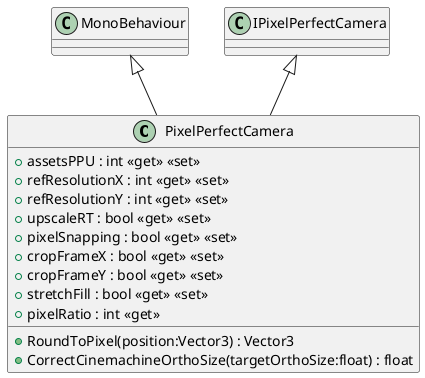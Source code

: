 @startuml
class PixelPerfectCamera {
    + assetsPPU : int <<get>> <<set>>
    + refResolutionX : int <<get>> <<set>>
    + refResolutionY : int <<get>> <<set>>
    + upscaleRT : bool <<get>> <<set>>
    + pixelSnapping : bool <<get>> <<set>>
    + cropFrameX : bool <<get>> <<set>>
    + cropFrameY : bool <<get>> <<set>>
    + stretchFill : bool <<get>> <<set>>
    + pixelRatio : int <<get>>
    + RoundToPixel(position:Vector3) : Vector3
    + CorrectCinemachineOrthoSize(targetOrthoSize:float) : float
}
MonoBehaviour <|-- PixelPerfectCamera
IPixelPerfectCamera <|-- PixelPerfectCamera
@enduml
